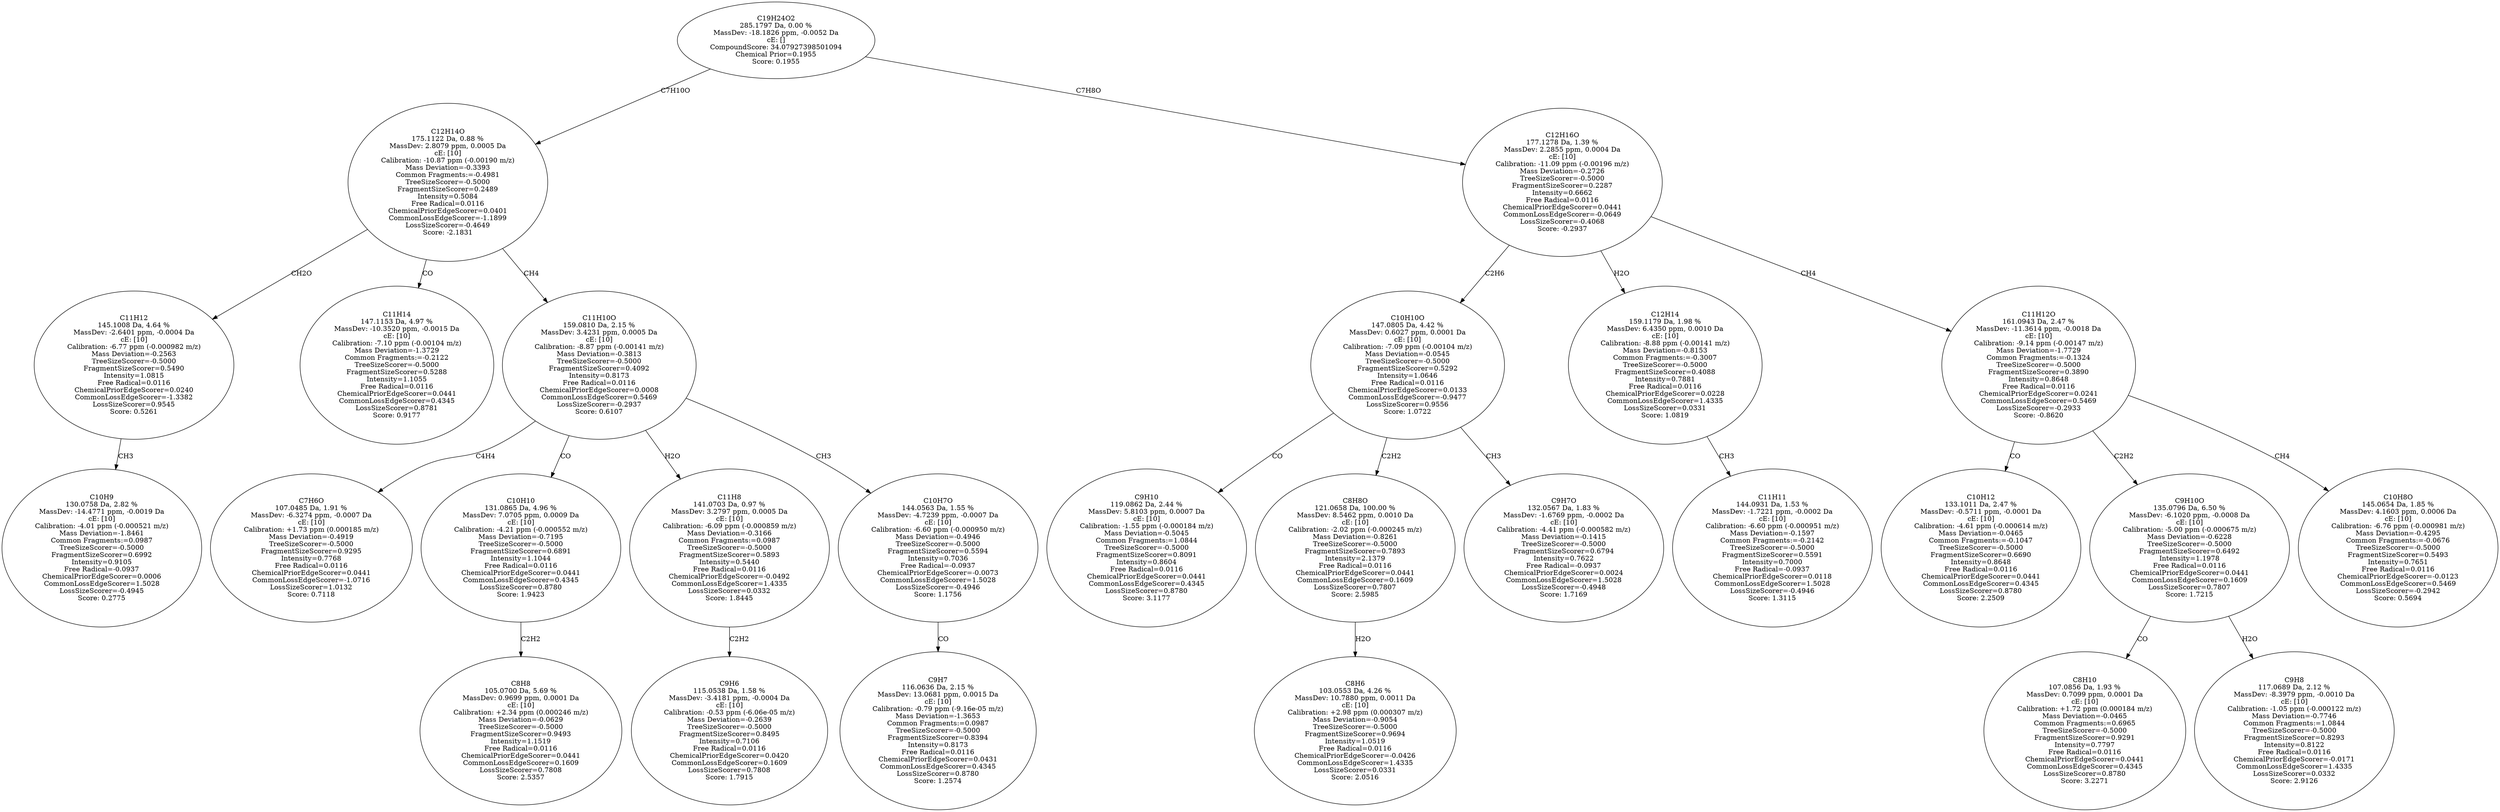 strict digraph {
v1 [label="C10H9\n130.0758 Da, 2.82 %\nMassDev: -14.4771 ppm, -0.0019 Da\ncE: [10]\nCalibration: -4.01 ppm (-0.000521 m/z)\nMass Deviation=-1.8461\nCommon Fragments:=0.0987\nTreeSizeScorer=-0.5000\nFragmentSizeScorer=0.6992\nIntensity=0.9105\nFree Radical=-0.0937\nChemicalPriorEdgeScorer=0.0006\nCommonLossEdgeScorer=1.5028\nLossSizeScorer=-0.4945\nScore: 0.2775"];
v2 [label="C11H12\n145.1008 Da, 4.64 %\nMassDev: -2.6401 ppm, -0.0004 Da\ncE: [10]\nCalibration: -6.77 ppm (-0.000982 m/z)\nMass Deviation=-0.2563\nTreeSizeScorer=-0.5000\nFragmentSizeScorer=0.5490\nIntensity=1.0815\nFree Radical=0.0116\nChemicalPriorEdgeScorer=0.0240\nCommonLossEdgeScorer=-1.3382\nLossSizeScorer=0.9545\nScore: 0.5261"];
v3 [label="C11H14\n147.1153 Da, 4.97 %\nMassDev: -10.3520 ppm, -0.0015 Da\ncE: [10]\nCalibration: -7.10 ppm (-0.00104 m/z)\nMass Deviation=-1.3729\nCommon Fragments:=-0.2122\nTreeSizeScorer=-0.5000\nFragmentSizeScorer=0.5288\nIntensity=1.1055\nFree Radical=0.0116\nChemicalPriorEdgeScorer=0.0441\nCommonLossEdgeScorer=0.4345\nLossSizeScorer=0.8781\nScore: 0.9177"];
v4 [label="C7H6O\n107.0485 Da, 1.91 %\nMassDev: -6.3274 ppm, -0.0007 Da\ncE: [10]\nCalibration: +1.73 ppm (0.000185 m/z)\nMass Deviation=-0.4919\nTreeSizeScorer=-0.5000\nFragmentSizeScorer=0.9295\nIntensity=0.7768\nFree Radical=0.0116\nChemicalPriorEdgeScorer=0.0441\nCommonLossEdgeScorer=-1.0716\nLossSizeScorer=1.0132\nScore: 0.7118"];
v5 [label="C8H8\n105.0700 Da, 5.69 %\nMassDev: 0.9699 ppm, 0.0001 Da\ncE: [10]\nCalibration: +2.34 ppm (0.000246 m/z)\nMass Deviation=-0.0629\nTreeSizeScorer=-0.5000\nFragmentSizeScorer=0.9493\nIntensity=1.1519\nFree Radical=0.0116\nChemicalPriorEdgeScorer=0.0441\nCommonLossEdgeScorer=0.1609\nLossSizeScorer=0.7808\nScore: 2.5357"];
v6 [label="C10H10\n131.0865 Da, 4.96 %\nMassDev: 7.0705 ppm, 0.0009 Da\ncE: [10]\nCalibration: -4.21 ppm (-0.000552 m/z)\nMass Deviation=-0.7195\nTreeSizeScorer=-0.5000\nFragmentSizeScorer=0.6891\nIntensity=1.1044\nFree Radical=0.0116\nChemicalPriorEdgeScorer=0.0441\nCommonLossEdgeScorer=0.4345\nLossSizeScorer=0.8780\nScore: 1.9423"];
v7 [label="C9H6\n115.0538 Da, 1.58 %\nMassDev: -3.4181 ppm, -0.0004 Da\ncE: [10]\nCalibration: -0.53 ppm (-6.06e-05 m/z)\nMass Deviation=-0.2639\nTreeSizeScorer=-0.5000\nFragmentSizeScorer=0.8495\nIntensity=0.7106\nFree Radical=0.0116\nChemicalPriorEdgeScorer=0.0420\nCommonLossEdgeScorer=0.1609\nLossSizeScorer=0.7808\nScore: 1.7915"];
v8 [label="C11H8\n141.0703 Da, 0.97 %\nMassDev: 3.2797 ppm, 0.0005 Da\ncE: [10]\nCalibration: -6.09 ppm (-0.000859 m/z)\nMass Deviation=-0.3166\nCommon Fragments:=0.0987\nTreeSizeScorer=-0.5000\nFragmentSizeScorer=0.5893\nIntensity=0.5440\nFree Radical=0.0116\nChemicalPriorEdgeScorer=-0.0492\nCommonLossEdgeScorer=1.4335\nLossSizeScorer=0.0332\nScore: 1.8445"];
v9 [label="C9H7\n116.0636 Da, 2.15 %\nMassDev: 13.0681 ppm, 0.0015 Da\ncE: [10]\nCalibration: -0.79 ppm (-9.16e-05 m/z)\nMass Deviation=-1.3653\nCommon Fragments:=0.0987\nTreeSizeScorer=-0.5000\nFragmentSizeScorer=0.8394\nIntensity=0.8173\nFree Radical=0.0116\nChemicalPriorEdgeScorer=0.0431\nCommonLossEdgeScorer=0.4345\nLossSizeScorer=0.8780\nScore: 1.2574"];
v10 [label="C10H7O\n144.0563 Da, 1.55 %\nMassDev: -4.7239 ppm, -0.0007 Da\ncE: [10]\nCalibration: -6.60 ppm (-0.000950 m/z)\nMass Deviation=-0.4946\nTreeSizeScorer=-0.5000\nFragmentSizeScorer=0.5594\nIntensity=0.7036\nFree Radical=-0.0937\nChemicalPriorEdgeScorer=-0.0073\nCommonLossEdgeScorer=1.5028\nLossSizeScorer=-0.4946\nScore: 1.1756"];
v11 [label="C11H10O\n159.0810 Da, 2.15 %\nMassDev: 3.4231 ppm, 0.0005 Da\ncE: [10]\nCalibration: -8.87 ppm (-0.00141 m/z)\nMass Deviation=-0.3813\nTreeSizeScorer=-0.5000\nFragmentSizeScorer=0.4092\nIntensity=0.8173\nFree Radical=0.0116\nChemicalPriorEdgeScorer=0.0008\nCommonLossEdgeScorer=0.5469\nLossSizeScorer=-0.2937\nScore: 0.6107"];
v12 [label="C12H14O\n175.1122 Da, 0.88 %\nMassDev: 2.8079 ppm, 0.0005 Da\ncE: [10]\nCalibration: -10.87 ppm (-0.00190 m/z)\nMass Deviation=-0.3393\nCommon Fragments:=-0.4981\nTreeSizeScorer=-0.5000\nFragmentSizeScorer=0.2489\nIntensity=0.5084\nFree Radical=0.0116\nChemicalPriorEdgeScorer=0.0401\nCommonLossEdgeScorer=-1.1899\nLossSizeScorer=-0.4649\nScore: -2.1831"];
v13 [label="C9H10\n119.0862 Da, 2.44 %\nMassDev: 5.8103 ppm, 0.0007 Da\ncE: [10]\nCalibration: -1.55 ppm (-0.000184 m/z)\nMass Deviation=-0.5045\nCommon Fragments:=1.0844\nTreeSizeScorer=-0.5000\nFragmentSizeScorer=0.8091\nIntensity=0.8604\nFree Radical=0.0116\nChemicalPriorEdgeScorer=0.0441\nCommonLossEdgeScorer=0.4345\nLossSizeScorer=0.8780\nScore: 3.1177"];
v14 [label="C8H6\n103.0553 Da, 4.26 %\nMassDev: 10.7880 ppm, 0.0011 Da\ncE: [10]\nCalibration: +2.98 ppm (0.000307 m/z)\nMass Deviation=-0.9054\nTreeSizeScorer=-0.5000\nFragmentSizeScorer=0.9694\nIntensity=1.0519\nFree Radical=0.0116\nChemicalPriorEdgeScorer=-0.0426\nCommonLossEdgeScorer=1.4335\nLossSizeScorer=0.0331\nScore: 2.0516"];
v15 [label="C8H8O\n121.0658 Da, 100.00 %\nMassDev: 8.5462 ppm, 0.0010 Da\ncE: [10]\nCalibration: -2.02 ppm (-0.000245 m/z)\nMass Deviation=-0.8261\nTreeSizeScorer=-0.5000\nFragmentSizeScorer=0.7893\nIntensity=2.1379\nFree Radical=0.0116\nChemicalPriorEdgeScorer=0.0441\nCommonLossEdgeScorer=0.1609\nLossSizeScorer=0.7807\nScore: 2.5985"];
v16 [label="C9H7O\n132.0567 Da, 1.83 %\nMassDev: -1.6769 ppm, -0.0002 Da\ncE: [10]\nCalibration: -4.41 ppm (-0.000582 m/z)\nMass Deviation=-0.1415\nTreeSizeScorer=-0.5000\nFragmentSizeScorer=0.6794\nIntensity=0.7622\nFree Radical=-0.0937\nChemicalPriorEdgeScorer=0.0024\nCommonLossEdgeScorer=1.5028\nLossSizeScorer=-0.4948\nScore: 1.7169"];
v17 [label="C10H10O\n147.0805 Da, 4.42 %\nMassDev: 0.6027 ppm, 0.0001 Da\ncE: [10]\nCalibration: -7.09 ppm (-0.00104 m/z)\nMass Deviation=-0.0545\nTreeSizeScorer=-0.5000\nFragmentSizeScorer=0.5292\nIntensity=1.0646\nFree Radical=0.0116\nChemicalPriorEdgeScorer=0.0133\nCommonLossEdgeScorer=-0.9477\nLossSizeScorer=0.9556\nScore: 1.0722"];
v18 [label="C11H11\n144.0931 Da, 1.53 %\nMassDev: -1.7221 ppm, -0.0002 Da\ncE: [10]\nCalibration: -6.60 ppm (-0.000951 m/z)\nMass Deviation=-0.1597\nCommon Fragments:=-0.2142\nTreeSizeScorer=-0.5000\nFragmentSizeScorer=0.5591\nIntensity=0.7000\nFree Radical=-0.0937\nChemicalPriorEdgeScorer=0.0118\nCommonLossEdgeScorer=1.5028\nLossSizeScorer=-0.4946\nScore: 1.3115"];
v19 [label="C12H14\n159.1179 Da, 1.98 %\nMassDev: 6.4350 ppm, 0.0010 Da\ncE: [10]\nCalibration: -8.88 ppm (-0.00141 m/z)\nMass Deviation=-0.8153\nCommon Fragments:=-0.3007\nTreeSizeScorer=-0.5000\nFragmentSizeScorer=0.4088\nIntensity=0.7881\nFree Radical=0.0116\nChemicalPriorEdgeScorer=0.0228\nCommonLossEdgeScorer=1.4335\nLossSizeScorer=0.0331\nScore: 1.0819"];
v20 [label="C10H12\n133.1011 Da, 2.47 %\nMassDev: -0.5711 ppm, -0.0001 Da\ncE: [10]\nCalibration: -4.61 ppm (-0.000614 m/z)\nMass Deviation=-0.0465\nCommon Fragments:=-0.1047\nTreeSizeScorer=-0.5000\nFragmentSizeScorer=0.6690\nIntensity=0.8648\nFree Radical=0.0116\nChemicalPriorEdgeScorer=0.0441\nCommonLossEdgeScorer=0.4345\nLossSizeScorer=0.8780\nScore: 2.2509"];
v21 [label="C8H10\n107.0856 Da, 1.93 %\nMassDev: 0.7099 ppm, 0.0001 Da\ncE: [10]\nCalibration: +1.72 ppm (0.000184 m/z)\nMass Deviation=-0.0465\nCommon Fragments:=0.6965\nTreeSizeScorer=-0.5000\nFragmentSizeScorer=0.9291\nIntensity=0.7797\nFree Radical=0.0116\nChemicalPriorEdgeScorer=0.0441\nCommonLossEdgeScorer=0.4345\nLossSizeScorer=0.8780\nScore: 3.2271"];
v22 [label="C9H8\n117.0689 Da, 2.12 %\nMassDev: -8.3979 ppm, -0.0010 Da\ncE: [10]\nCalibration: -1.05 ppm (-0.000122 m/z)\nMass Deviation=-0.7746\nCommon Fragments:=1.0844\nTreeSizeScorer=-0.5000\nFragmentSizeScorer=0.8293\nIntensity=0.8122\nFree Radical=0.0116\nChemicalPriorEdgeScorer=-0.0171\nCommonLossEdgeScorer=1.4335\nLossSizeScorer=0.0332\nScore: 2.9126"];
v23 [label="C9H10O\n135.0796 Da, 6.50 %\nMassDev: -6.1020 ppm, -0.0008 Da\ncE: [10]\nCalibration: -5.00 ppm (-0.000675 m/z)\nMass Deviation=-0.6228\nTreeSizeScorer=-0.5000\nFragmentSizeScorer=0.6492\nIntensity=1.1978\nFree Radical=0.0116\nChemicalPriorEdgeScorer=0.0441\nCommonLossEdgeScorer=0.1609\nLossSizeScorer=0.7807\nScore: 1.7215"];
v24 [label="C10H8O\n145.0654 Da, 1.85 %\nMassDev: 4.1603 ppm, 0.0006 Da\ncE: [10]\nCalibration: -6.76 ppm (-0.000981 m/z)\nMass Deviation=-0.4295\nCommon Fragments:=-0.0676\nTreeSizeScorer=-0.5000\nFragmentSizeScorer=0.5493\nIntensity=0.7651\nFree Radical=0.0116\nChemicalPriorEdgeScorer=-0.0123\nCommonLossEdgeScorer=0.5469\nLossSizeScorer=-0.2942\nScore: 0.5694"];
v25 [label="C11H12O\n161.0943 Da, 2.47 %\nMassDev: -11.3614 ppm, -0.0018 Da\ncE: [10]\nCalibration: -9.14 ppm (-0.00147 m/z)\nMass Deviation=-1.7729\nCommon Fragments:=-0.1324\nTreeSizeScorer=-0.5000\nFragmentSizeScorer=0.3890\nIntensity=0.8648\nFree Radical=0.0116\nChemicalPriorEdgeScorer=0.0241\nCommonLossEdgeScorer=0.5469\nLossSizeScorer=-0.2933\nScore: -0.8620"];
v26 [label="C12H16O\n177.1278 Da, 1.39 %\nMassDev: 2.2855 ppm, 0.0004 Da\ncE: [10]\nCalibration: -11.09 ppm (-0.00196 m/z)\nMass Deviation=-0.2726\nTreeSizeScorer=-0.5000\nFragmentSizeScorer=0.2287\nIntensity=0.6662\nFree Radical=0.0116\nChemicalPriorEdgeScorer=0.0441\nCommonLossEdgeScorer=-0.0649\nLossSizeScorer=-0.4068\nScore: -0.2937"];
v27 [label="C19H24O2\n285.1797 Da, 0.00 %\nMassDev: -18.1826 ppm, -0.0052 Da\ncE: []\nCompoundScore: 34.07927398501094\nChemical Prior=0.1955\nScore: 0.1955"];
v2 -> v1 [label="CH3"];
v12 -> v2 [label="CH2O"];
v12 -> v3 [label="CO"];
v11 -> v4 [label="C4H4"];
v6 -> v5 [label="C2H2"];
v11 -> v6 [label="CO"];
v8 -> v7 [label="C2H2"];
v11 -> v8 [label="H2O"];
v10 -> v9 [label="CO"];
v11 -> v10 [label="CH3"];
v12 -> v11 [label="CH4"];
v27 -> v12 [label="C7H10O"];
v17 -> v13 [label="CO"];
v15 -> v14 [label="H2O"];
v17 -> v15 [label="C2H2"];
v17 -> v16 [label="CH3"];
v26 -> v17 [label="C2H6"];
v19 -> v18 [label="CH3"];
v26 -> v19 [label="H2O"];
v25 -> v20 [label="CO"];
v23 -> v21 [label="CO"];
v23 -> v22 [label="H2O"];
v25 -> v23 [label="C2H2"];
v25 -> v24 [label="CH4"];
v26 -> v25 [label="CH4"];
v27 -> v26 [label="C7H8O"];
}